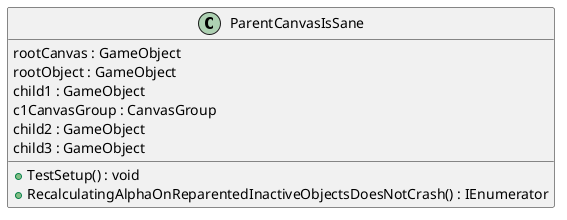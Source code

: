 @startuml
class ParentCanvasIsSane {
    rootCanvas : GameObject
    rootObject : GameObject
    child1 : GameObject
    c1CanvasGroup : CanvasGroup
    child2 : GameObject
    child3 : GameObject
    + TestSetup() : void
    + RecalculatingAlphaOnReparentedInactiveObjectsDoesNotCrash() : IEnumerator
}
@enduml
